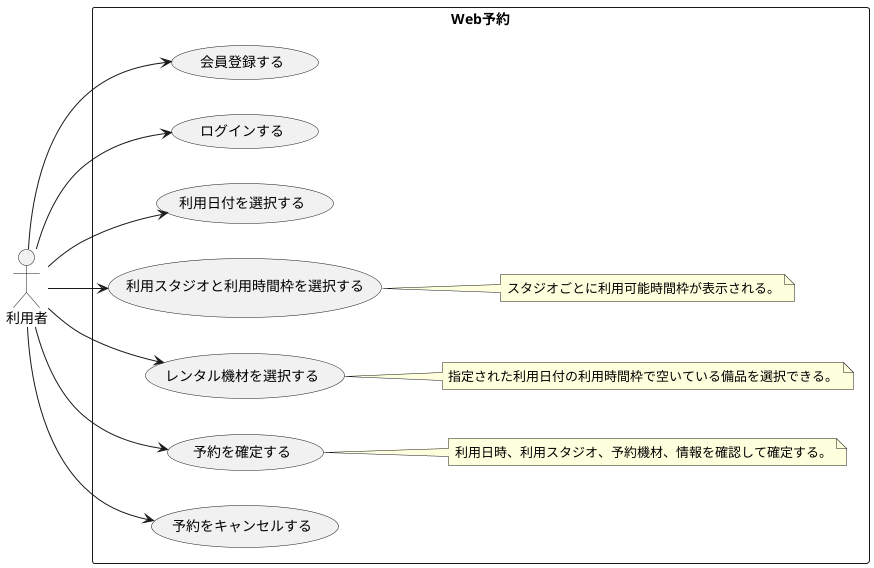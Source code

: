 @startuml Usecase

left to right direction

actor 利用者

rectangle Web予約 {
    利用者 --> (会員登録する)
    利用者 --> (ログインする)
    利用者 --> (利用日付を選択する)
    利用者 --> (利用スタジオと利用時間枠を選択する)
    利用者 --> (レンタル機材を選択する)
    利用者 --> (予約を確定する)
    利用者 --> (予約をキャンセルする)

    note right of (利用スタジオと利用時間枠を選択する)
    スタジオごとに利用可能時間枠が表示される。
    end note

    note right of (レンタル機材を選択する)
    指定された利用日付の利用時間枠で空いている備品を選択できる。
    end note
    
    note right of (予約を確定する)
    利用日時、利用スタジオ、予約機材、情報を確認して確定する。
    end note
}

@enduml
